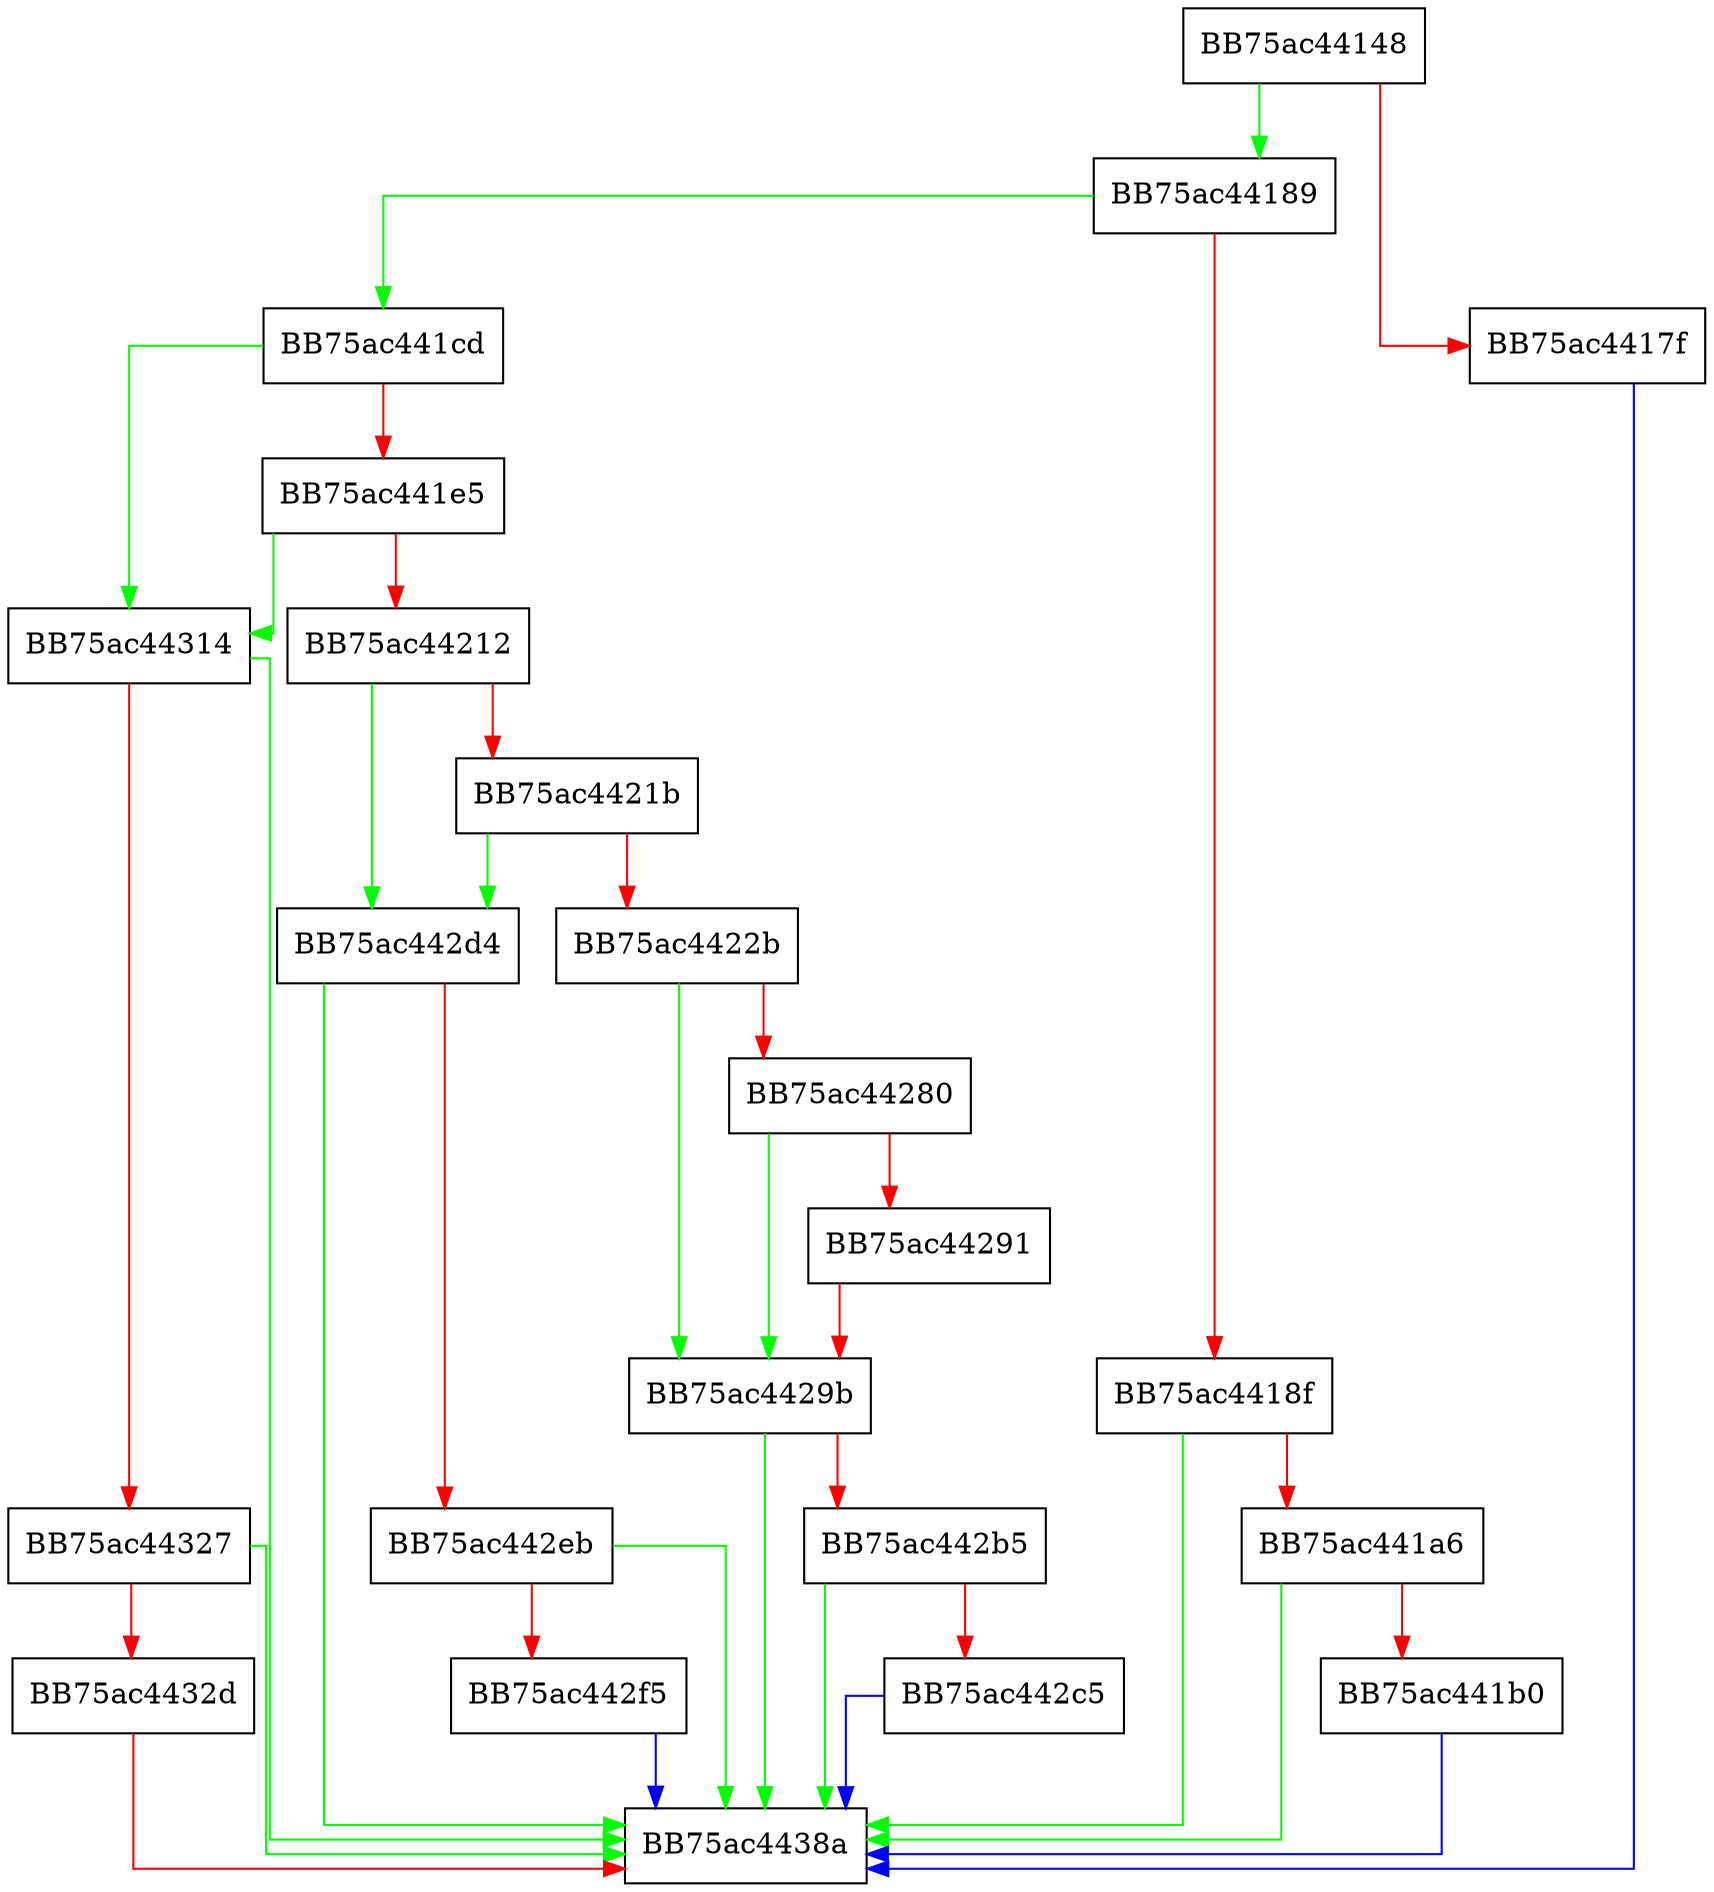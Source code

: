 digraph CreateAesDataReader {
  node [shape="box"];
  graph [splines=ortho];
  BB75ac44148 -> BB75ac44189 [color="green"];
  BB75ac44148 -> BB75ac4417f [color="red"];
  BB75ac4417f -> BB75ac4438a [color="blue"];
  BB75ac44189 -> BB75ac441cd [color="green"];
  BB75ac44189 -> BB75ac4418f [color="red"];
  BB75ac4418f -> BB75ac4438a [color="green"];
  BB75ac4418f -> BB75ac441a6 [color="red"];
  BB75ac441a6 -> BB75ac4438a [color="green"];
  BB75ac441a6 -> BB75ac441b0 [color="red"];
  BB75ac441b0 -> BB75ac4438a [color="blue"];
  BB75ac441cd -> BB75ac44314 [color="green"];
  BB75ac441cd -> BB75ac441e5 [color="red"];
  BB75ac441e5 -> BB75ac44314 [color="green"];
  BB75ac441e5 -> BB75ac44212 [color="red"];
  BB75ac44212 -> BB75ac442d4 [color="green"];
  BB75ac44212 -> BB75ac4421b [color="red"];
  BB75ac4421b -> BB75ac442d4 [color="green"];
  BB75ac4421b -> BB75ac4422b [color="red"];
  BB75ac4422b -> BB75ac4429b [color="green"];
  BB75ac4422b -> BB75ac44280 [color="red"];
  BB75ac44280 -> BB75ac4429b [color="green"];
  BB75ac44280 -> BB75ac44291 [color="red"];
  BB75ac44291 -> BB75ac4429b [color="red"];
  BB75ac4429b -> BB75ac4438a [color="green"];
  BB75ac4429b -> BB75ac442b5 [color="red"];
  BB75ac442b5 -> BB75ac4438a [color="green"];
  BB75ac442b5 -> BB75ac442c5 [color="red"];
  BB75ac442c5 -> BB75ac4438a [color="blue"];
  BB75ac442d4 -> BB75ac4438a [color="green"];
  BB75ac442d4 -> BB75ac442eb [color="red"];
  BB75ac442eb -> BB75ac4438a [color="green"];
  BB75ac442eb -> BB75ac442f5 [color="red"];
  BB75ac442f5 -> BB75ac4438a [color="blue"];
  BB75ac44314 -> BB75ac4438a [color="green"];
  BB75ac44314 -> BB75ac44327 [color="red"];
  BB75ac44327 -> BB75ac4438a [color="green"];
  BB75ac44327 -> BB75ac4432d [color="red"];
  BB75ac4432d -> BB75ac4438a [color="red"];
}